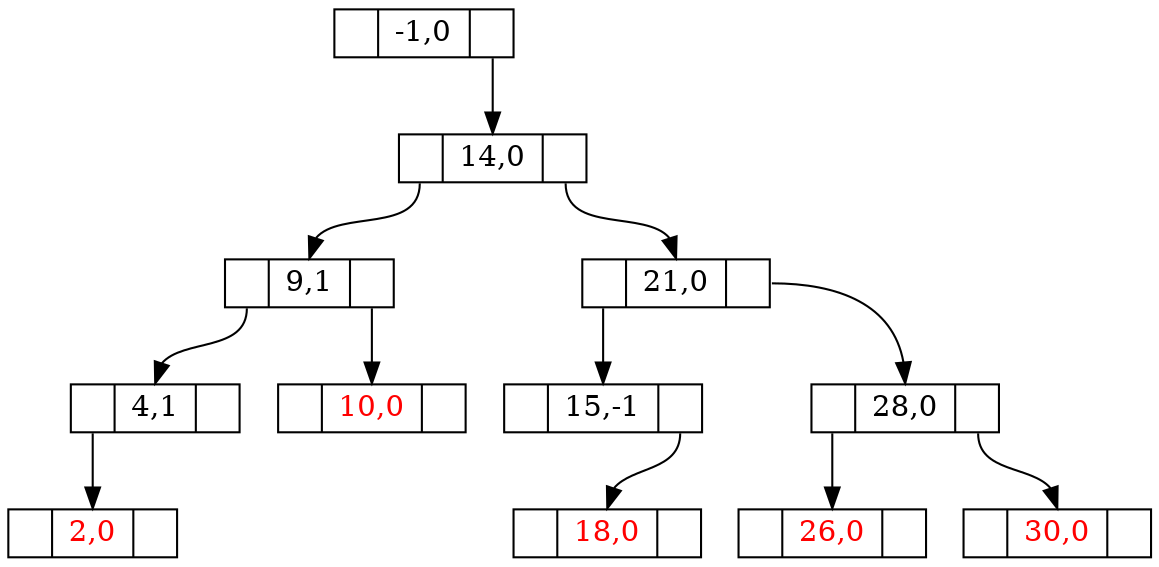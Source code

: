 digraph G {
node [shape = record, height = .1, color = "black"];
-1[label = "<L> |<D> -1,0|<R> "];
14[label = "<L> |<D> 14,0|<R> "];
9[label = "<L> |<D> 9,1|<R> "];
21[label = "<L> |<D> 21,0|<R> "];
4[label = "<L> |<D> 4,1|<R> "];
10[label = "<L> |<D> 10,0|<R> ",fontcolor="red"];
15[label = "<L> |<D> 15,-1|<R> "];
28[label = "<L> |<D> 28,0|<R> "];
2[label = "<L> |<D> 2,0|<R> ",fontcolor="red"];
18[label = "<L> |<D> 18,0|<R> ",fontcolor="red"];
26[label = "<L> |<D> 26,0|<R> ",fontcolor="red"];
30[label = "<L> |<D> 30,0|<R> ",fontcolor="red"];
"-1":R -> "14":D;
"14":L -> "9":D;
"14":R -> "21":D;
"9":L -> "4":D;
"9":R -> "10":D;
"21":L -> "15":D;
"21":R -> "28":D;
"4":L -> "2":D;
"15":R -> "18":D;
"28":L -> "26":D;
"28":R -> "30":D;
}
